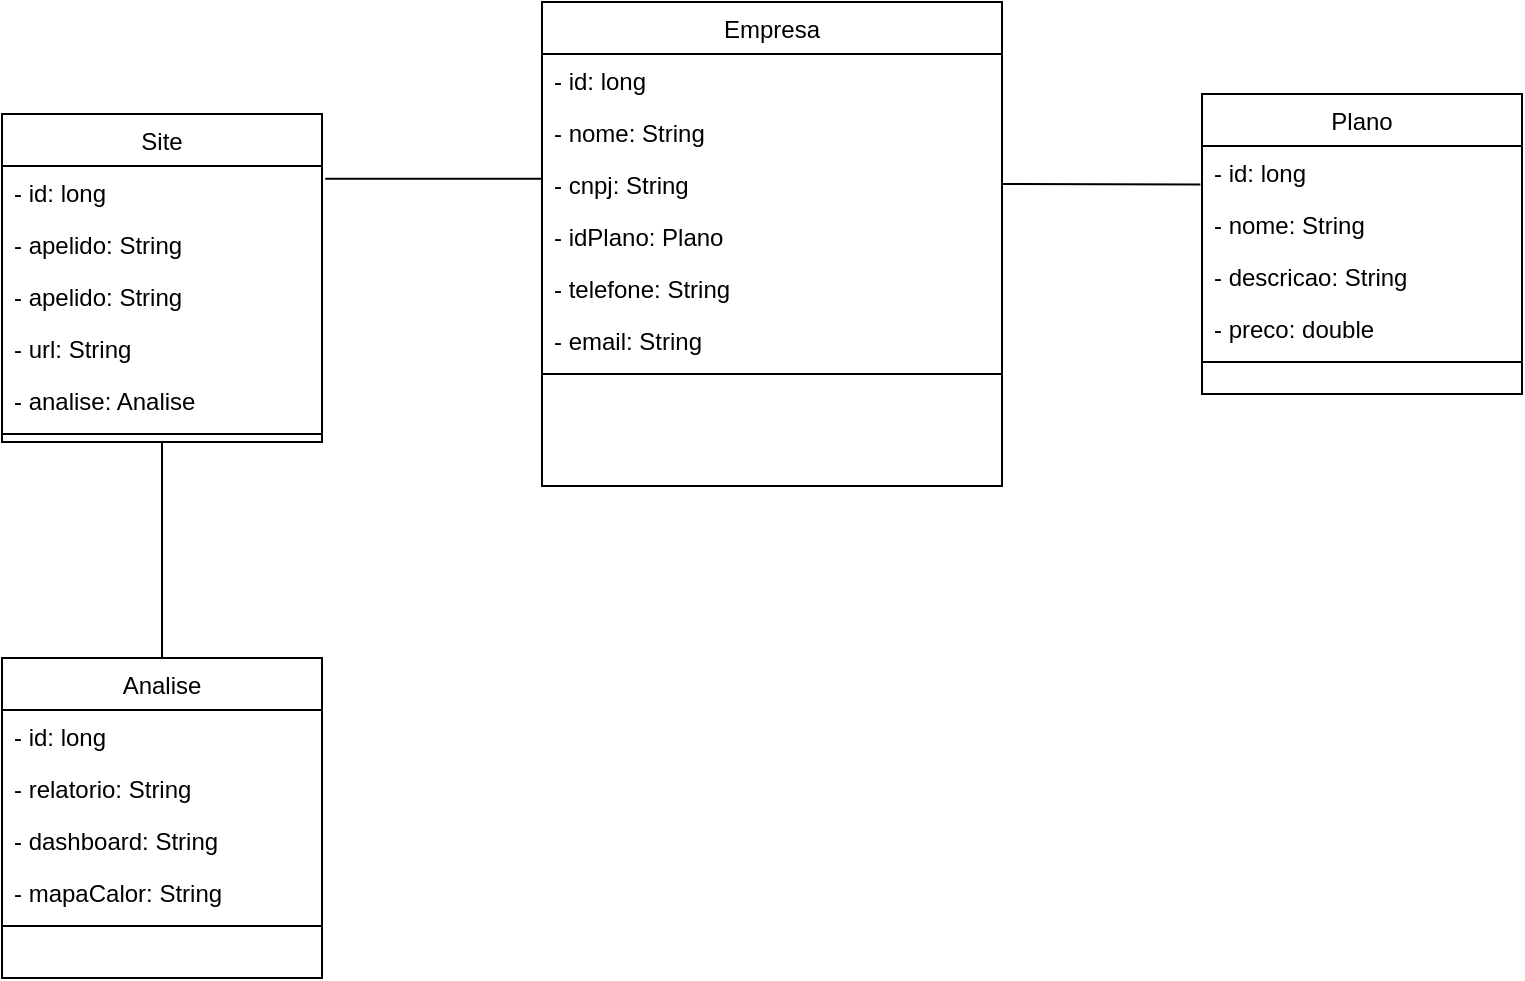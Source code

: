 <mxfile>
    <diagram id="C5RBs43oDa-KdzZeNtuy" name="Page-1">
        <mxGraphModel dx="883" dy="779" grid="1" gridSize="10" guides="1" tooltips="1" connect="1" arrows="1" fold="1" page="1" pageScale="1" pageWidth="827" pageHeight="1169" math="0" shadow="0">
            <root>
                <mxCell id="WIyWlLk6GJQsqaUBKTNV-0"/>
                <mxCell id="WIyWlLk6GJQsqaUBKTNV-1" parent="WIyWlLk6GJQsqaUBKTNV-0"/>
                <mxCell id="zkfFHV4jXpPFQw0GAbJ--0" value="Empresa" style="swimlane;fontStyle=0;align=center;verticalAlign=top;childLayout=stackLayout;horizontal=1;startSize=26;horizontalStack=0;resizeParent=1;resizeLast=0;collapsible=1;marginBottom=0;rounded=0;shadow=0;strokeWidth=1;" parent="WIyWlLk6GJQsqaUBKTNV-1" vertex="1">
                    <mxGeometry x="310" y="62" width="230" height="242" as="geometry">
                        <mxRectangle x="230" y="140" width="160" height="26" as="alternateBounds"/>
                    </mxGeometry>
                </mxCell>
                <mxCell id="zkfFHV4jXpPFQw0GAbJ--1" value="- id: long" style="text;align=left;verticalAlign=top;spacingLeft=4;spacingRight=4;overflow=hidden;rotatable=0;points=[[0,0.5],[1,0.5]];portConstraint=eastwest;" parent="zkfFHV4jXpPFQw0GAbJ--0" vertex="1">
                    <mxGeometry y="26" width="230" height="26" as="geometry"/>
                </mxCell>
                <mxCell id="zkfFHV4jXpPFQw0GAbJ--2" value="- nome: String" style="text;align=left;verticalAlign=top;spacingLeft=4;spacingRight=4;overflow=hidden;rotatable=0;points=[[0,0.5],[1,0.5]];portConstraint=eastwest;rounded=0;shadow=0;html=0;" parent="zkfFHV4jXpPFQw0GAbJ--0" vertex="1">
                    <mxGeometry y="52" width="230" height="26" as="geometry"/>
                </mxCell>
                <mxCell id="dBkNsT3omKG6SErTR-ad-0" value="- cnpj: String" style="text;align=left;verticalAlign=top;spacingLeft=4;spacingRight=4;overflow=hidden;rotatable=0;points=[[0,0.5],[1,0.5]];portConstraint=eastwest;rounded=0;shadow=0;html=0;" parent="zkfFHV4jXpPFQw0GAbJ--0" vertex="1">
                    <mxGeometry y="78" width="230" height="26" as="geometry"/>
                </mxCell>
                <mxCell id="dBkNsT3omKG6SErTR-ad-1" value="- idPlano: Plano" style="text;align=left;verticalAlign=top;spacingLeft=4;spacingRight=4;overflow=hidden;rotatable=0;points=[[0,0.5],[1,0.5]];portConstraint=eastwest;rounded=0;shadow=0;html=0;" parent="zkfFHV4jXpPFQw0GAbJ--0" vertex="1">
                    <mxGeometry y="104" width="230" height="26" as="geometry"/>
                </mxCell>
                <mxCell id="lv8QHrm5EeBjedT4vbbr-4" value="- telefone: String" style="text;align=left;verticalAlign=top;spacingLeft=4;spacingRight=4;overflow=hidden;rotatable=0;points=[[0,0.5],[1,0.5]];portConstraint=eastwest;rounded=0;shadow=0;html=0;" parent="zkfFHV4jXpPFQw0GAbJ--0" vertex="1">
                    <mxGeometry y="130" width="230" height="26" as="geometry"/>
                </mxCell>
                <mxCell id="lv8QHrm5EeBjedT4vbbr-3" value="- email: String" style="text;align=left;verticalAlign=top;spacingLeft=4;spacingRight=4;overflow=hidden;rotatable=0;points=[[0,0.5],[1,0.5]];portConstraint=eastwest;rounded=0;shadow=0;html=0;" parent="zkfFHV4jXpPFQw0GAbJ--0" vertex="1">
                    <mxGeometry y="156" width="230" height="26" as="geometry"/>
                </mxCell>
                <mxCell id="zkfFHV4jXpPFQw0GAbJ--4" value="" style="line;html=1;strokeWidth=1;align=left;verticalAlign=middle;spacingTop=-1;spacingLeft=3;spacingRight=3;rotatable=0;labelPosition=right;points=[];portConstraint=eastwest;" parent="zkfFHV4jXpPFQw0GAbJ--0" vertex="1">
                    <mxGeometry y="182" width="230" height="8" as="geometry"/>
                </mxCell>
                <mxCell id="zkfFHV4jXpPFQw0GAbJ--6" value="Site" style="swimlane;fontStyle=0;align=center;verticalAlign=top;childLayout=stackLayout;horizontal=1;startSize=26;horizontalStack=0;resizeParent=1;resizeLast=0;collapsible=1;marginBottom=0;rounded=0;shadow=0;strokeWidth=1;" parent="WIyWlLk6GJQsqaUBKTNV-1" vertex="1">
                    <mxGeometry x="40" y="118" width="160" height="164" as="geometry">
                        <mxRectangle x="130" y="380" width="160" height="26" as="alternateBounds"/>
                    </mxGeometry>
                </mxCell>
                <mxCell id="dBkNsT3omKG6SErTR-ad-7" value="- id: long" style="text;align=left;verticalAlign=top;spacingLeft=4;spacingRight=4;overflow=hidden;rotatable=0;points=[[0,0.5],[1,0.5]];portConstraint=eastwest;" parent="zkfFHV4jXpPFQw0GAbJ--6" vertex="1">
                    <mxGeometry y="26" width="160" height="26" as="geometry"/>
                </mxCell>
                <mxCell id="0" value="- apelido: String" style="text;align=left;verticalAlign=top;spacingLeft=4;spacingRight=4;overflow=hidden;rotatable=0;points=[[0,0.5],[1,0.5]];portConstraint=eastwest;rounded=0;shadow=0;html=0;" vertex="1" parent="zkfFHV4jXpPFQw0GAbJ--6">
                    <mxGeometry y="52" width="160" height="26" as="geometry"/>
                </mxCell>
                <mxCell id="dBkNsT3omKG6SErTR-ad-8" value="- apelido: String" style="text;align=left;verticalAlign=top;spacingLeft=4;spacingRight=4;overflow=hidden;rotatable=0;points=[[0,0.5],[1,0.5]];portConstraint=eastwest;rounded=0;shadow=0;html=0;" parent="zkfFHV4jXpPFQw0GAbJ--6" vertex="1">
                    <mxGeometry y="78" width="160" height="26" as="geometry"/>
                </mxCell>
                <mxCell id="lv8QHrm5EeBjedT4vbbr-6" value="- url: String" style="text;align=left;verticalAlign=top;spacingLeft=4;spacingRight=4;overflow=hidden;rotatable=0;points=[[0,0.5],[1,0.5]];portConstraint=eastwest;rounded=0;shadow=0;html=0;" parent="zkfFHV4jXpPFQw0GAbJ--6" vertex="1">
                    <mxGeometry y="104" width="160" height="26" as="geometry"/>
                </mxCell>
                <mxCell id="dBkNsT3omKG6SErTR-ad-10" value="- analise: Analise" style="text;align=left;verticalAlign=top;spacingLeft=4;spacingRight=4;overflow=hidden;rotatable=0;points=[[0,0.5],[1,0.5]];portConstraint=eastwest;rounded=0;shadow=0;html=0;" parent="zkfFHV4jXpPFQw0GAbJ--6" vertex="1">
                    <mxGeometry y="130" width="160" height="26" as="geometry"/>
                </mxCell>
                <mxCell id="zkfFHV4jXpPFQw0GAbJ--9" value="" style="line;html=1;strokeWidth=1;align=left;verticalAlign=middle;spacingTop=-1;spacingLeft=3;spacingRight=3;rotatable=0;labelPosition=right;points=[];portConstraint=eastwest;" parent="zkfFHV4jXpPFQw0GAbJ--6" vertex="1">
                    <mxGeometry y="156" width="160" height="8" as="geometry"/>
                </mxCell>
                <mxCell id="zkfFHV4jXpPFQw0GAbJ--17" value="Plano" style="swimlane;fontStyle=0;align=center;verticalAlign=top;childLayout=stackLayout;horizontal=1;startSize=26;horizontalStack=0;resizeParent=1;resizeLast=0;collapsible=1;marginBottom=0;rounded=0;shadow=0;strokeWidth=1;" parent="WIyWlLk6GJQsqaUBKTNV-1" vertex="1">
                    <mxGeometry x="640" y="108" width="160" height="150" as="geometry">
                        <mxRectangle x="550" y="140" width="160" height="26" as="alternateBounds"/>
                    </mxGeometry>
                </mxCell>
                <mxCell id="dBkNsT3omKG6SErTR-ad-2" value="- id: long" style="text;align=left;verticalAlign=top;spacingLeft=4;spacingRight=4;overflow=hidden;rotatable=0;points=[[0,0.5],[1,0.5]];portConstraint=eastwest;" parent="zkfFHV4jXpPFQw0GAbJ--17" vertex="1">
                    <mxGeometry y="26" width="160" height="26" as="geometry"/>
                </mxCell>
                <mxCell id="dBkNsT3omKG6SErTR-ad-3" value="- nome: String" style="text;align=left;verticalAlign=top;spacingLeft=4;spacingRight=4;overflow=hidden;rotatable=0;points=[[0,0.5],[1,0.5]];portConstraint=eastwest;rounded=0;shadow=0;html=0;" parent="zkfFHV4jXpPFQw0GAbJ--17" vertex="1">
                    <mxGeometry y="52" width="160" height="26" as="geometry"/>
                </mxCell>
                <mxCell id="dBkNsT3omKG6SErTR-ad-5" value="- descricao: String" style="text;align=left;verticalAlign=top;spacingLeft=4;spacingRight=4;overflow=hidden;rotatable=0;points=[[0,0.5],[1,0.5]];portConstraint=eastwest;rounded=0;shadow=0;html=0;" parent="zkfFHV4jXpPFQw0GAbJ--17" vertex="1">
                    <mxGeometry y="78" width="160" height="26" as="geometry"/>
                </mxCell>
                <mxCell id="dBkNsT3omKG6SErTR-ad-4" value="- preco: double" style="text;align=left;verticalAlign=top;spacingLeft=4;spacingRight=4;overflow=hidden;rotatable=0;points=[[0,0.5],[1,0.5]];portConstraint=eastwest;rounded=0;shadow=0;html=0;" parent="zkfFHV4jXpPFQw0GAbJ--17" vertex="1">
                    <mxGeometry y="104" width="160" height="26" as="geometry"/>
                </mxCell>
                <mxCell id="zkfFHV4jXpPFQw0GAbJ--23" value="" style="line;html=1;strokeWidth=1;align=left;verticalAlign=middle;spacingTop=-1;spacingLeft=3;spacingRight=3;rotatable=0;labelPosition=right;points=[];portConstraint=eastwest;" parent="zkfFHV4jXpPFQw0GAbJ--17" vertex="1">
                    <mxGeometry y="130" width="160" height="8" as="geometry"/>
                </mxCell>
                <mxCell id="dBkNsT3omKG6SErTR-ad-33" value="Analise" style="swimlane;fontStyle=0;align=center;verticalAlign=top;childLayout=stackLayout;horizontal=1;startSize=26;horizontalStack=0;resizeParent=1;resizeLast=0;collapsible=1;marginBottom=0;rounded=0;shadow=0;strokeWidth=1;" parent="WIyWlLk6GJQsqaUBKTNV-1" vertex="1">
                    <mxGeometry x="40" y="390" width="160" height="160" as="geometry">
                        <mxRectangle x="130" y="380" width="160" height="26" as="alternateBounds"/>
                    </mxGeometry>
                </mxCell>
                <mxCell id="dBkNsT3omKG6SErTR-ad-34" value="- id: long" style="text;align=left;verticalAlign=top;spacingLeft=4;spacingRight=4;overflow=hidden;rotatable=0;points=[[0,0.5],[1,0.5]];portConstraint=eastwest;" parent="dBkNsT3omKG6SErTR-ad-33" vertex="1">
                    <mxGeometry y="26" width="160" height="26" as="geometry"/>
                </mxCell>
                <mxCell id="dBkNsT3omKG6SErTR-ad-35" value="- relatorio: String" style="text;align=left;verticalAlign=top;spacingLeft=4;spacingRight=4;overflow=hidden;rotatable=0;points=[[0,0.5],[1,0.5]];portConstraint=eastwest;rounded=0;shadow=0;html=0;" parent="dBkNsT3omKG6SErTR-ad-33" vertex="1">
                    <mxGeometry y="52" width="160" height="26" as="geometry"/>
                </mxCell>
                <mxCell id="dBkNsT3omKG6SErTR-ad-36" value="- dashboard: String" style="text;align=left;verticalAlign=top;spacingLeft=4;spacingRight=4;overflow=hidden;rotatable=0;points=[[0,0.5],[1,0.5]];portConstraint=eastwest;rounded=0;shadow=0;html=0;" parent="dBkNsT3omKG6SErTR-ad-33" vertex="1">
                    <mxGeometry y="78" width="160" height="26" as="geometry"/>
                </mxCell>
                <mxCell id="lv8QHrm5EeBjedT4vbbr-7" value="- mapaCalor: String" style="text;align=left;verticalAlign=top;spacingLeft=4;spacingRight=4;overflow=hidden;rotatable=0;points=[[0,0.5],[1,0.5]];portConstraint=eastwest;rounded=0;shadow=0;html=0;" parent="dBkNsT3omKG6SErTR-ad-33" vertex="1">
                    <mxGeometry y="104" width="160" height="26" as="geometry"/>
                </mxCell>
                <mxCell id="dBkNsT3omKG6SErTR-ad-37" value="" style="line;html=1;strokeWidth=1;align=left;verticalAlign=middle;spacingTop=-1;spacingLeft=3;spacingRight=3;rotatable=0;labelPosition=right;points=[];portConstraint=eastwest;" parent="dBkNsT3omKG6SErTR-ad-33" vertex="1">
                    <mxGeometry y="130" width="160" height="8" as="geometry"/>
                </mxCell>
                <mxCell id="dBkNsT3omKG6SErTR-ad-38" value="" style="endArrow=none;html=1;rounded=0;exitX=1.01;exitY=0.246;exitDx=0;exitDy=0;entryX=0.002;entryY=0.4;entryDx=0;entryDy=0;exitPerimeter=0;entryPerimeter=0;" parent="WIyWlLk6GJQsqaUBKTNV-1" source="dBkNsT3omKG6SErTR-ad-7" target="dBkNsT3omKG6SErTR-ad-0" edge="1">
                    <mxGeometry width="50" height="50" relative="1" as="geometry">
                        <mxPoint x="490" y="473" as="sourcePoint"/>
                        <mxPoint x="290" y="173" as="targetPoint"/>
                    </mxGeometry>
                </mxCell>
                <mxCell id="dBkNsT3omKG6SErTR-ad-39" value="" style="endArrow=none;html=1;rounded=0;exitX=1;exitY=0.5;exitDx=0;exitDy=0;entryX=-0.005;entryY=0.738;entryDx=0;entryDy=0;entryPerimeter=0;" parent="WIyWlLk6GJQsqaUBKTNV-1" source="dBkNsT3omKG6SErTR-ad-0" target="dBkNsT3omKG6SErTR-ad-2" edge="1">
                    <mxGeometry width="50" height="50" relative="1" as="geometry">
                        <mxPoint x="520" y="153" as="sourcePoint"/>
                        <mxPoint x="650" y="154" as="targetPoint"/>
                    </mxGeometry>
                </mxCell>
                <mxCell id="lv8QHrm5EeBjedT4vbbr-8" value="" style="endArrow=none;html=1;rounded=0;exitX=0.5;exitY=1;exitDx=0;exitDy=0;entryX=0.5;entryY=0;entryDx=0;entryDy=0;" parent="WIyWlLk6GJQsqaUBKTNV-1" source="zkfFHV4jXpPFQw0GAbJ--6" target="dBkNsT3omKG6SErTR-ad-33" edge="1">
                    <mxGeometry width="50" height="50" relative="1" as="geometry">
                        <mxPoint x="220" y="360" as="sourcePoint"/>
                        <mxPoint x="328" y="360" as="targetPoint"/>
                    </mxGeometry>
                </mxCell>
            </root>
        </mxGraphModel>
    </diagram>
</mxfile>